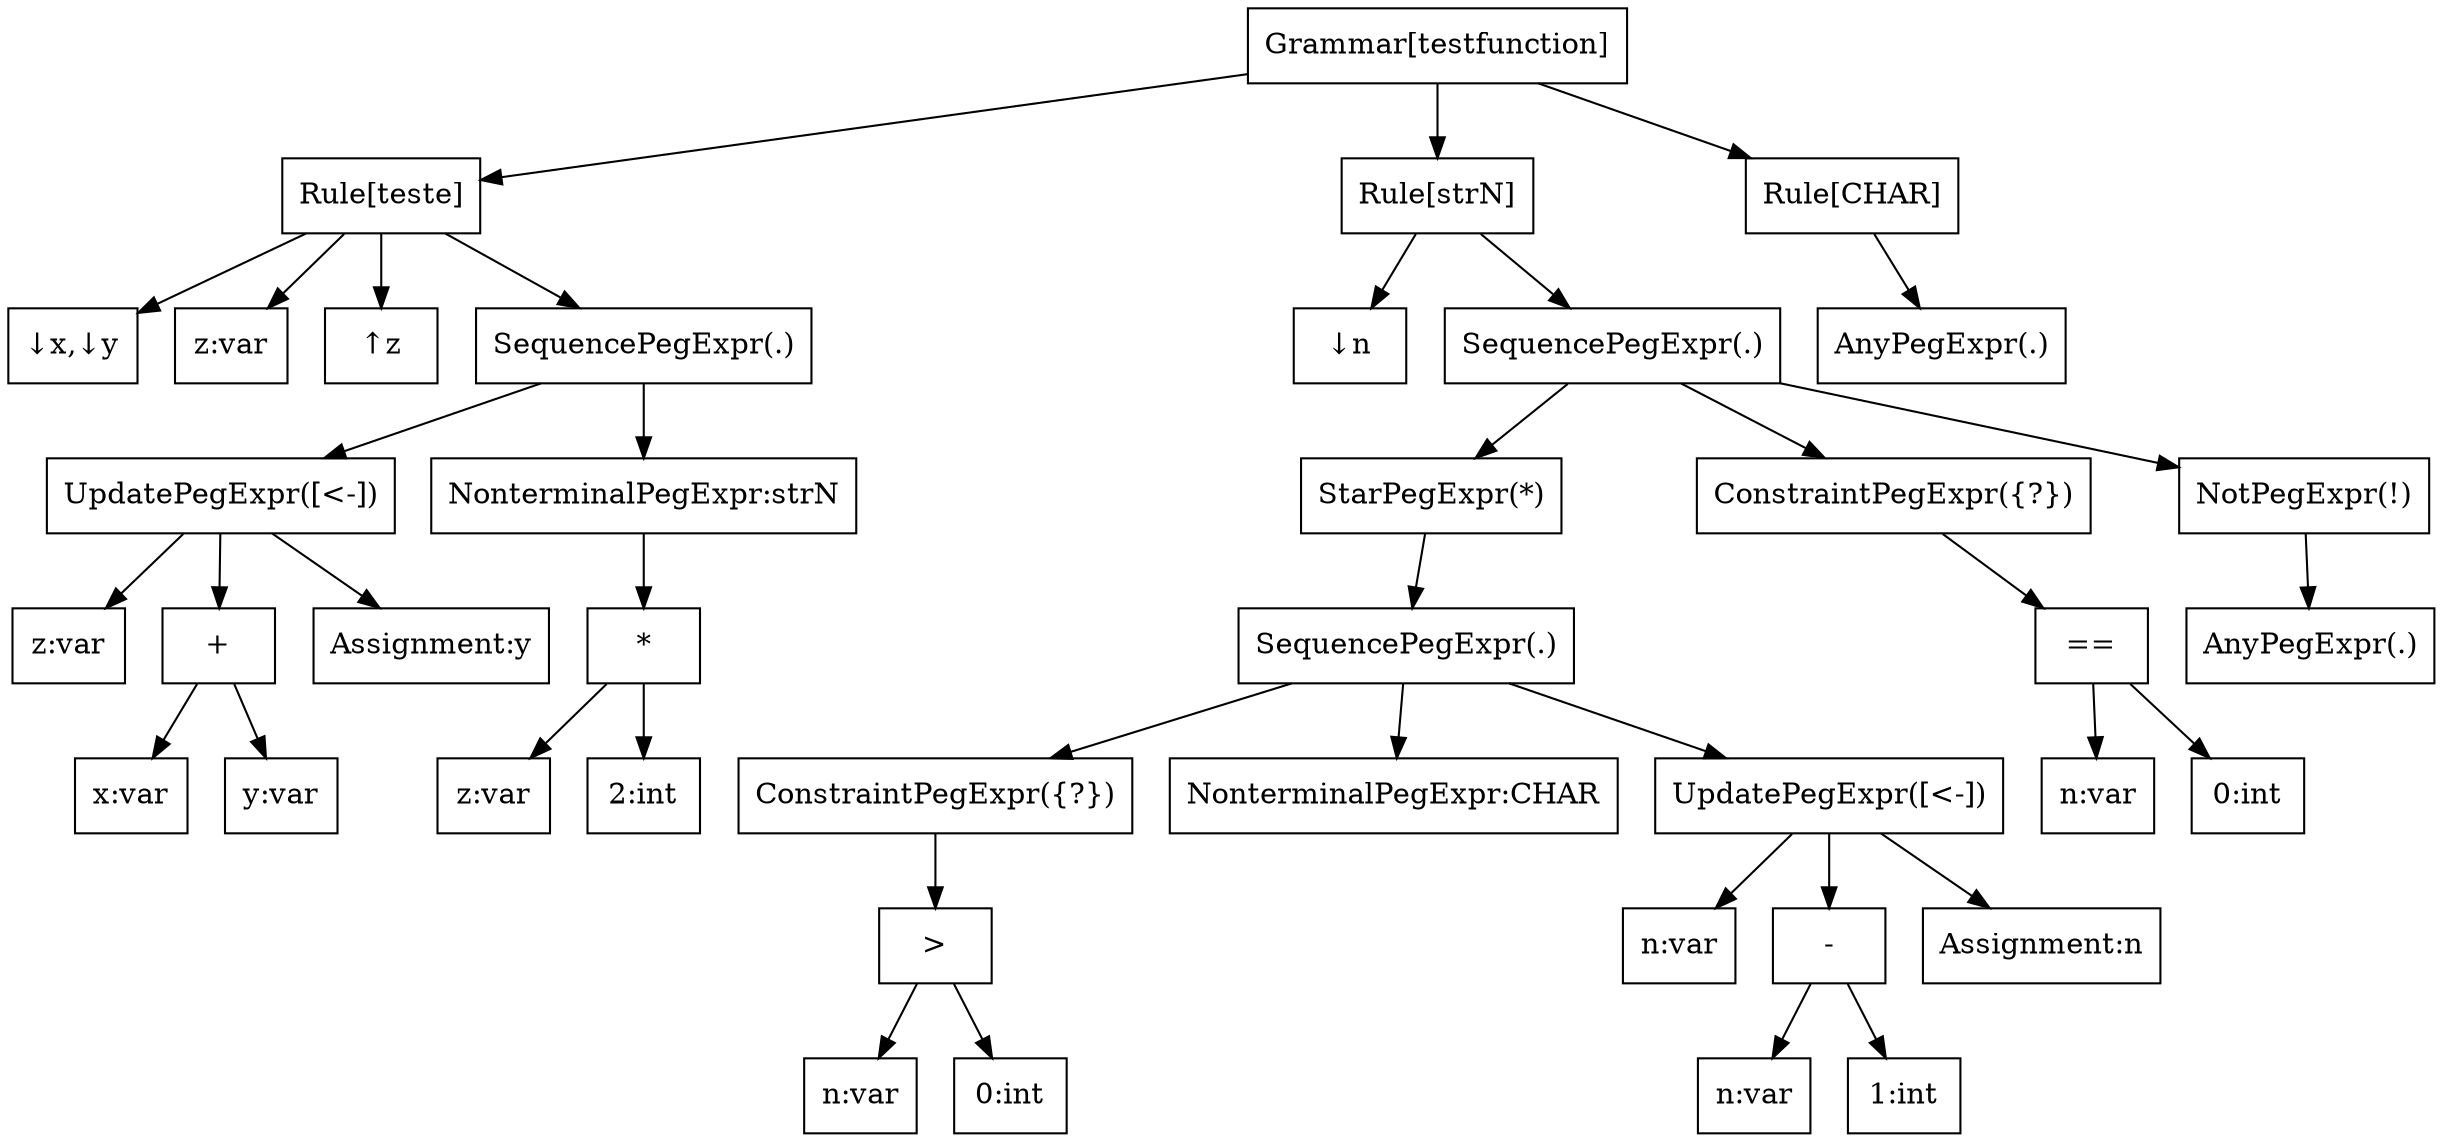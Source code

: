 Digraph testfunction {
  node [shape="box"];
  grammar [label = "Grammar[testfunction]"];

  testeRule [label = "Rule[teste]"];
  grammar -> testeRule;
  inh0 [label = "↓x,↓y"];
  testeRule -> inh0;
  attributeExpr0 [label = "z:var"];
  testeRule -> attributeExpr0;
  syn1 [label = "↑z"];
  testeRule -> syn1;
  SequencePeg0 [label = "SequencePegExpr(.)"];
  testeRule -> SequencePeg0;
  UpdatePeg1 [label = "UpdatePegExpr([<-])"];
  SequencePeg0 -> UpdatePeg1;
  attributeExpr1 [label = "z:var"];
  UpdatePeg1 -> attributeExpr1;
  AddExpr2 [label = "+"];
  UpdatePeg1 -> AddExpr2;
  attributeExpr3 [label = "x:var"];
  AddExpr2 -> attributeExpr3;
  attributeExpr4 [label = "y:var"];
  AddExpr2 -> attributeExpr4;
  assignmentNode2 [label = "Assignment:y"];
  UpdatePeg1 -> assignmentNode2;
  NonterminalPeg2 [label = "NonterminalPegExpr:strN"];
  SequencePeg0 -> NonterminalPeg2;
  MultExpr5 [label = "*"];
  NonterminalPeg2 -> MultExpr5;
  attributeExpr6 [label = "z:var"];
  MultExpr5 -> attributeExpr6;
  IntLiteralExpr7 [label = "2:int"];
  MultExpr5 -> IntLiteralExpr7;
  strNRule [label = "Rule[strN]"];
  grammar -> strNRule;
  inh3 [label = "↓n"];
  strNRule -> inh3;
  SequencePeg3 [label = "SequencePegExpr(.)"];
  strNRule -> SequencePeg3;
  KleenePeg4 [label = "StarPegExpr(*)"];
  SequencePeg3 -> KleenePeg4;
  SequencePeg5 [label = "SequencePegExpr(.)"];
  KleenePeg4 -> SequencePeg5;
  ConstraintPeg6 [label = "ConstraintPegExpr({?})"];
  SequencePeg5 -> ConstraintPeg6;
  GreaterExpr8 [label = "\>"];
  ConstraintPeg6 -> GreaterExpr8;
  attributeExpr9 [label = "n:var"];
  GreaterExpr8 -> attributeExpr9;
  IntLiteralExpr10 [label = "0:int"];
  GreaterExpr8 -> IntLiteralExpr10;
  NonterminalPeg7 [label = "NonterminalPegExpr:CHAR"];
  SequencePeg5 -> NonterminalPeg7;
  UpdatePeg8 [label = "UpdatePegExpr([<-])"];
  SequencePeg5 -> UpdatePeg8;
  attributeExpr11 [label = "n:var"];
  UpdatePeg8 -> attributeExpr11;
  SubExpr12 [label = "-"];
  UpdatePeg8 -> SubExpr12;
  attributeExpr13 [label = "n:var"];
  SubExpr12 -> attributeExpr13;
  IntLiteralExpr14 [label = "1:int"];
  SubExpr12 -> IntLiteralExpr14;
  assignmentNode5 [label = "Assignment:n"];
  UpdatePeg8 -> assignmentNode5;
  ConstraintPeg9 [label = "ConstraintPegExpr({?})"];
  SequencePeg3 -> ConstraintPeg9;
  EqualsExpr15 [label = "=="];
  ConstraintPeg9 -> EqualsExpr15;
  attributeExpr16 [label = "n:var"];
  EqualsExpr15 -> attributeExpr16;
  IntLiteralExpr17 [label = "0:int"];
  EqualsExpr15 -> IntLiteralExpr17;
  NotPeg10 [label = "NotPegExpr(!)"];
  SequencePeg3 -> NotPeg10;
  AnyPeg11 [label = "AnyPegExpr(.)"];
  NotPeg10 -> AnyPeg11;
  CHARRule [label = "Rule[CHAR]"];
  grammar -> CHARRule;
  AnyPeg12 [label = "AnyPegExpr(.)"];
  CHARRule -> AnyPeg12;
}